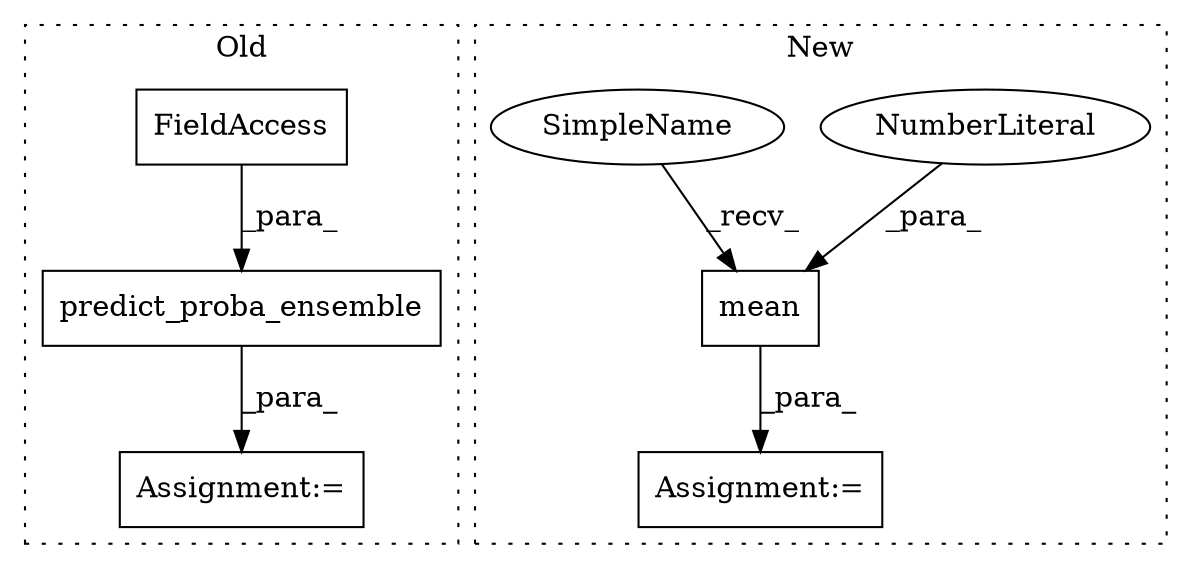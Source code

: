 digraph G {
subgraph cluster0 {
1 [label="predict_proba_ensemble" a="32" s="5002,5050" l="23,1" shape="box"];
2 [label="FieldAccess" a="22" s="5045" l="5" shape="box"];
5 [label="Assignment:=" a="7" s="5001" l="1" shape="box"];
label = "Old";
style="dotted";
}
subgraph cluster1 {
3 [label="mean" a="32" s="5243,5262" l="5,1" shape="box"];
4 [label="NumberLiteral" a="34" s="5261" l="1" shape="ellipse"];
6 [label="Assignment:=" a="7" s="5236" l="1" shape="box"];
7 [label="SimpleName" a="42" s="5237" l="5" shape="ellipse"];
label = "New";
style="dotted";
}
1 -> 5 [label="_para_"];
2 -> 1 [label="_para_"];
3 -> 6 [label="_para_"];
4 -> 3 [label="_para_"];
7 -> 3 [label="_recv_"];
}